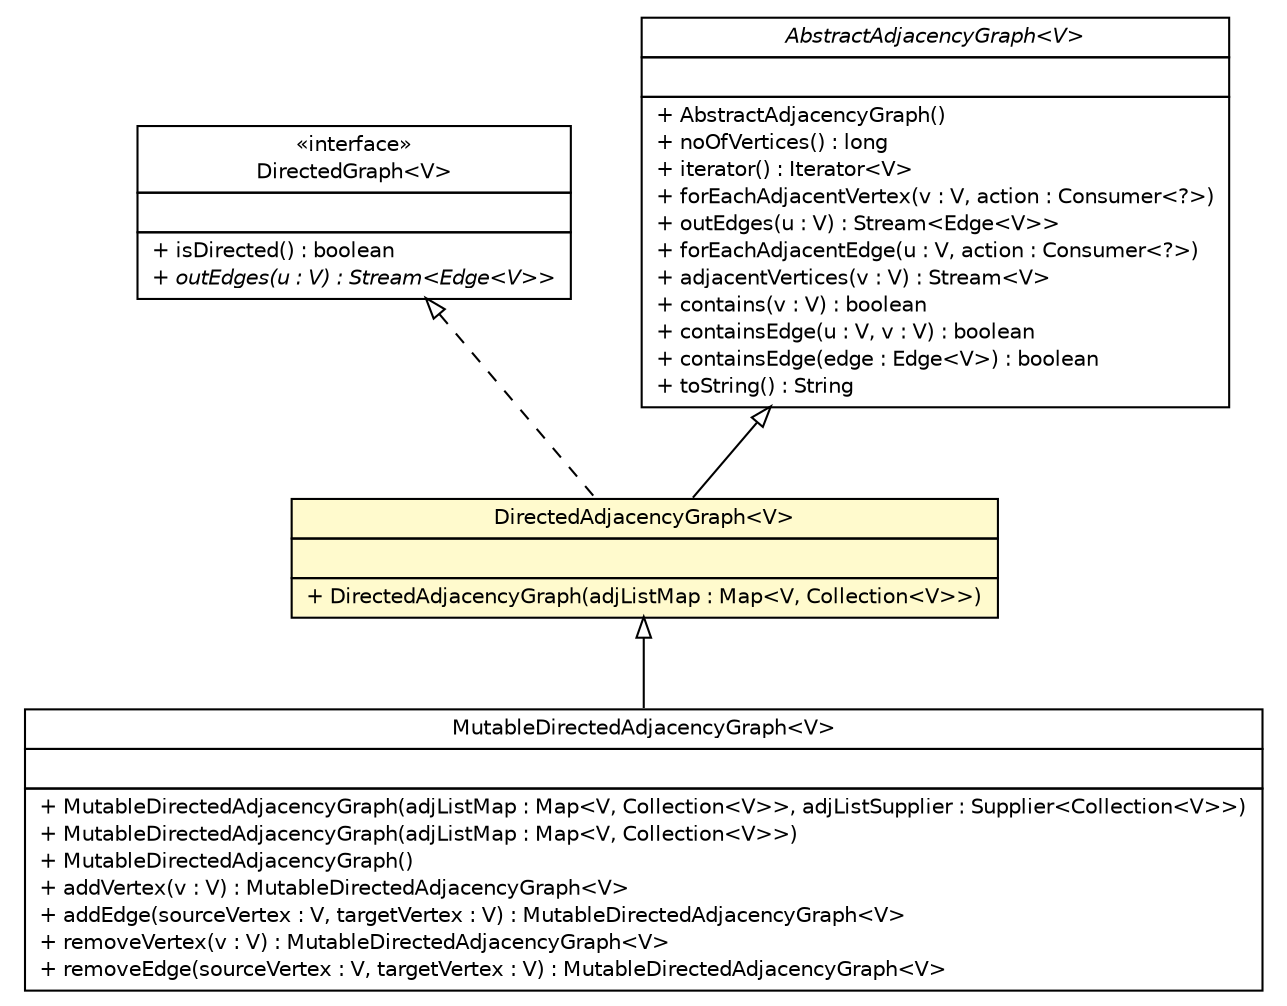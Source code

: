 #!/usr/local/bin/dot
#
# Class diagram 
# Generated by UMLGraph version R5_6-24-gf6e263 (http://www.umlgraph.org/)
#

digraph G {
	edge [fontname="Helvetica",fontsize=10,labelfontname="Helvetica",labelfontsize=10];
	node [fontname="Helvetica",fontsize=10,shape=plaintext];
	nodesep=0.25;
	ranksep=0.5;
	// org.jgraphl.DirectedGraph<V>
	c563 [label=<<table title="org.jgraphl.DirectedGraph" border="0" cellborder="1" cellspacing="0" cellpadding="2" port="p" href="../DirectedGraph.html">
		<tr><td><table border="0" cellspacing="0" cellpadding="1">
<tr><td align="center" balign="center"> &#171;interface&#187; </td></tr>
<tr><td align="center" balign="center"> DirectedGraph&lt;V&gt; </td></tr>
		</table></td></tr>
		<tr><td><table border="0" cellspacing="0" cellpadding="1">
<tr><td align="left" balign="left">  </td></tr>
		</table></td></tr>
		<tr><td><table border="0" cellspacing="0" cellpadding="1">
<tr><td align="left" balign="left"> + isDirected() : boolean </td></tr>
<tr><td align="left" balign="left"><font face="Helvetica-Oblique" point-size="10.0"> + outEdges(u : V) : Stream&lt;Edge&lt;V&gt;&gt; </font></td></tr>
		</table></td></tr>
		</table>>, URL="../DirectedGraph.html", fontname="Helvetica", fontcolor="black", fontsize=10.0];
	// org.jgraphl.graph.DirectedAdjacencyGraph<V>
	c573 [label=<<table title="org.jgraphl.graph.DirectedAdjacencyGraph" border="0" cellborder="1" cellspacing="0" cellpadding="2" port="p" bgcolor="lemonChiffon" href="./DirectedAdjacencyGraph.html">
		<tr><td><table border="0" cellspacing="0" cellpadding="1">
<tr><td align="center" balign="center"> DirectedAdjacencyGraph&lt;V&gt; </td></tr>
		</table></td></tr>
		<tr><td><table border="0" cellspacing="0" cellpadding="1">
<tr><td align="left" balign="left">  </td></tr>
		</table></td></tr>
		<tr><td><table border="0" cellspacing="0" cellpadding="1">
<tr><td align="left" balign="left"> + DirectedAdjacencyGraph(adjListMap : Map&lt;V, Collection&lt;V&gt;&gt;) </td></tr>
		</table></td></tr>
		</table>>, URL="./DirectedAdjacencyGraph.html", fontname="Helvetica", fontcolor="black", fontsize=10.0];
	// org.jgraphl.graph.AbstractAdjacencyGraph<V>
	c574 [label=<<table title="org.jgraphl.graph.AbstractAdjacencyGraph" border="0" cellborder="1" cellspacing="0" cellpadding="2" port="p" href="./AbstractAdjacencyGraph.html">
		<tr><td><table border="0" cellspacing="0" cellpadding="1">
<tr><td align="center" balign="center"><font face="Helvetica-Oblique"> AbstractAdjacencyGraph&lt;V&gt; </font></td></tr>
		</table></td></tr>
		<tr><td><table border="0" cellspacing="0" cellpadding="1">
<tr><td align="left" balign="left">  </td></tr>
		</table></td></tr>
		<tr><td><table border="0" cellspacing="0" cellpadding="1">
<tr><td align="left" balign="left"> + AbstractAdjacencyGraph() </td></tr>
<tr><td align="left" balign="left"> + noOfVertices() : long </td></tr>
<tr><td align="left" balign="left"> + iterator() : Iterator&lt;V&gt; </td></tr>
<tr><td align="left" balign="left"> + forEachAdjacentVertex(v : V, action : Consumer&lt;?&gt;) </td></tr>
<tr><td align="left" balign="left"> + outEdges(u : V) : Stream&lt;Edge&lt;V&gt;&gt; </td></tr>
<tr><td align="left" balign="left"> + forEachAdjacentEdge(u : V, action : Consumer&lt;?&gt;) </td></tr>
<tr><td align="left" balign="left"> + adjacentVertices(v : V) : Stream&lt;V&gt; </td></tr>
<tr><td align="left" balign="left"> + contains(v : V) : boolean </td></tr>
<tr><td align="left" balign="left"> + containsEdge(u : V, v : V) : boolean </td></tr>
<tr><td align="left" balign="left"> + containsEdge(edge : Edge&lt;V&gt;) : boolean </td></tr>
<tr><td align="left" balign="left"> + toString() : String </td></tr>
		</table></td></tr>
		</table>>, URL="./AbstractAdjacencyGraph.html", fontname="Helvetica", fontcolor="black", fontsize=10.0];
	// org.jgraphl.graph.MutableDirectedAdjacencyGraph<V>
	c577 [label=<<table title="org.jgraphl.graph.MutableDirectedAdjacencyGraph" border="0" cellborder="1" cellspacing="0" cellpadding="2" port="p" href="./MutableDirectedAdjacencyGraph.html">
		<tr><td><table border="0" cellspacing="0" cellpadding="1">
<tr><td align="center" balign="center"> MutableDirectedAdjacencyGraph&lt;V&gt; </td></tr>
		</table></td></tr>
		<tr><td><table border="0" cellspacing="0" cellpadding="1">
<tr><td align="left" balign="left">  </td></tr>
		</table></td></tr>
		<tr><td><table border="0" cellspacing="0" cellpadding="1">
<tr><td align="left" balign="left"> + MutableDirectedAdjacencyGraph(adjListMap : Map&lt;V, Collection&lt;V&gt;&gt;, adjListSupplier : Supplier&lt;Collection&lt;V&gt;&gt;) </td></tr>
<tr><td align="left" balign="left"> + MutableDirectedAdjacencyGraph(adjListMap : Map&lt;V, Collection&lt;V&gt;&gt;) </td></tr>
<tr><td align="left" balign="left"> + MutableDirectedAdjacencyGraph() </td></tr>
<tr><td align="left" balign="left"> + addVertex(v : V) : MutableDirectedAdjacencyGraph&lt;V&gt; </td></tr>
<tr><td align="left" balign="left"> + addEdge(sourceVertex : V, targetVertex : V) : MutableDirectedAdjacencyGraph&lt;V&gt; </td></tr>
<tr><td align="left" balign="left"> + removeVertex(v : V) : MutableDirectedAdjacencyGraph&lt;V&gt; </td></tr>
<tr><td align="left" balign="left"> + removeEdge(sourceVertex : V, targetVertex : V) : MutableDirectedAdjacencyGraph&lt;V&gt; </td></tr>
		</table></td></tr>
		</table>>, URL="./MutableDirectedAdjacencyGraph.html", fontname="Helvetica", fontcolor="black", fontsize=10.0];
	//org.jgraphl.graph.DirectedAdjacencyGraph<V> extends org.jgraphl.graph.AbstractAdjacencyGraph<V>
	c574:p -> c573:p [dir=back,arrowtail=empty];
	//org.jgraphl.graph.DirectedAdjacencyGraph<V> implements org.jgraphl.DirectedGraph<V>
	c563:p -> c573:p [dir=back,arrowtail=empty,style=dashed];
	//org.jgraphl.graph.MutableDirectedAdjacencyGraph<V> extends org.jgraphl.graph.DirectedAdjacencyGraph<V>
	c573:p -> c577:p [dir=back,arrowtail=empty];
}

